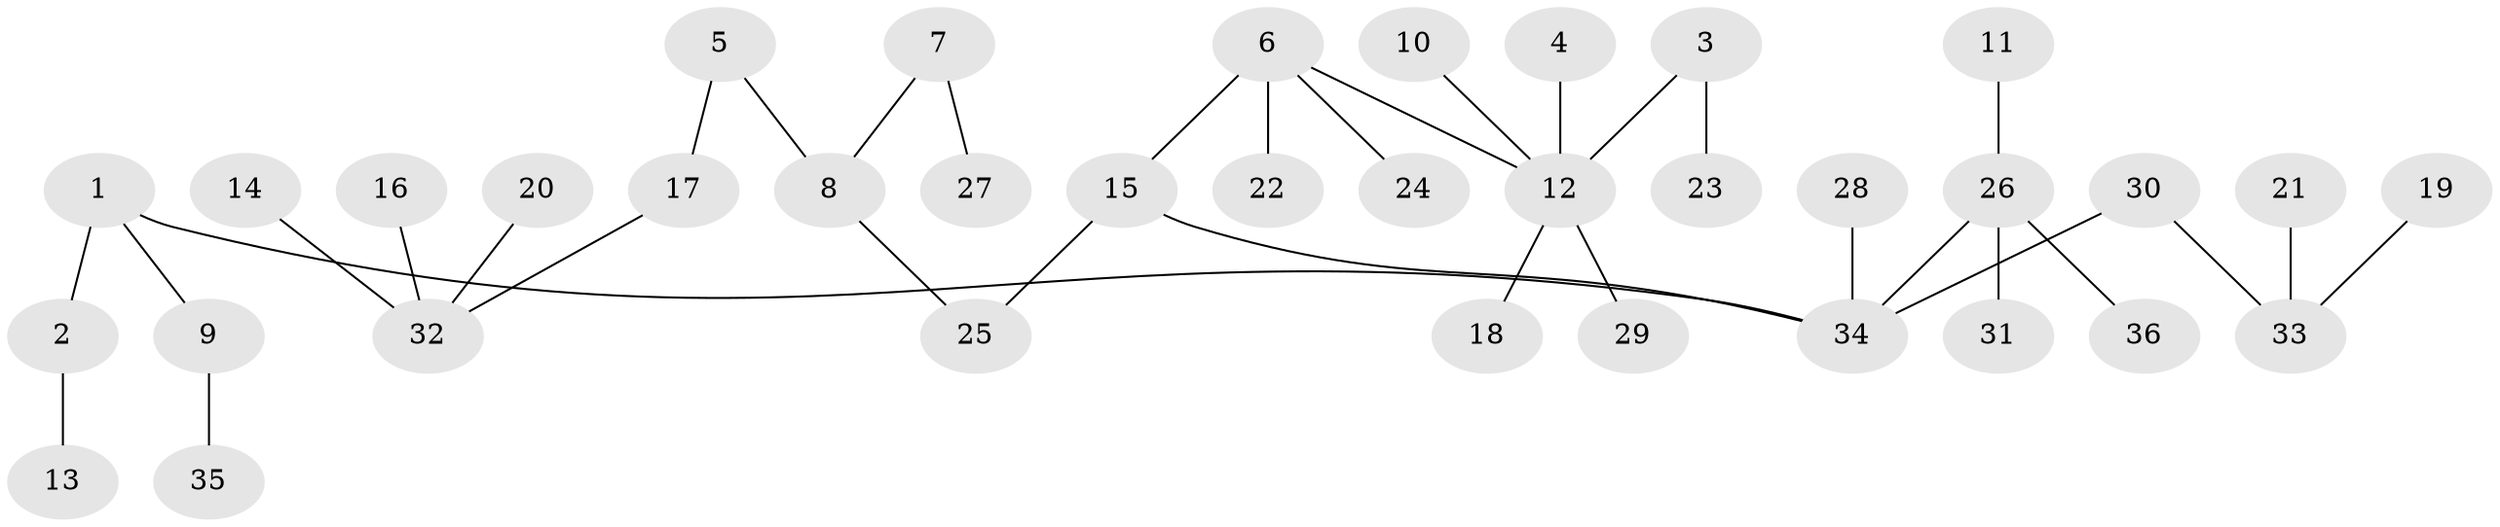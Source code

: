 // original degree distribution, {3: 0.027777777777777776, 8: 0.013888888888888888, 6: 0.041666666666666664, 5: 0.013888888888888888, 7: 0.013888888888888888, 1: 0.5555555555555556, 2: 0.2638888888888889, 4: 0.06944444444444445}
// Generated by graph-tools (version 1.1) at 2025/02/03/09/25 03:02:23]
// undirected, 36 vertices, 35 edges
graph export_dot {
graph [start="1"]
  node [color=gray90,style=filled];
  1;
  2;
  3;
  4;
  5;
  6;
  7;
  8;
  9;
  10;
  11;
  12;
  13;
  14;
  15;
  16;
  17;
  18;
  19;
  20;
  21;
  22;
  23;
  24;
  25;
  26;
  27;
  28;
  29;
  30;
  31;
  32;
  33;
  34;
  35;
  36;
  1 -- 2 [weight=1.0];
  1 -- 9 [weight=1.0];
  1 -- 34 [weight=1.0];
  2 -- 13 [weight=1.0];
  3 -- 12 [weight=1.0];
  3 -- 23 [weight=1.0];
  4 -- 12 [weight=1.0];
  5 -- 8 [weight=1.0];
  5 -- 17 [weight=1.0];
  6 -- 12 [weight=1.0];
  6 -- 15 [weight=1.0];
  6 -- 22 [weight=1.0];
  6 -- 24 [weight=1.0];
  7 -- 8 [weight=1.0];
  7 -- 27 [weight=1.0];
  8 -- 25 [weight=1.0];
  9 -- 35 [weight=1.0];
  10 -- 12 [weight=1.0];
  11 -- 26 [weight=1.0];
  12 -- 18 [weight=1.0];
  12 -- 29 [weight=1.0];
  14 -- 32 [weight=1.0];
  15 -- 25 [weight=1.0];
  15 -- 34 [weight=1.0];
  16 -- 32 [weight=1.0];
  17 -- 32 [weight=1.0];
  19 -- 33 [weight=1.0];
  20 -- 32 [weight=1.0];
  21 -- 33 [weight=1.0];
  26 -- 31 [weight=1.0];
  26 -- 34 [weight=1.0];
  26 -- 36 [weight=1.0];
  28 -- 34 [weight=1.0];
  30 -- 33 [weight=1.0];
  30 -- 34 [weight=1.0];
}
